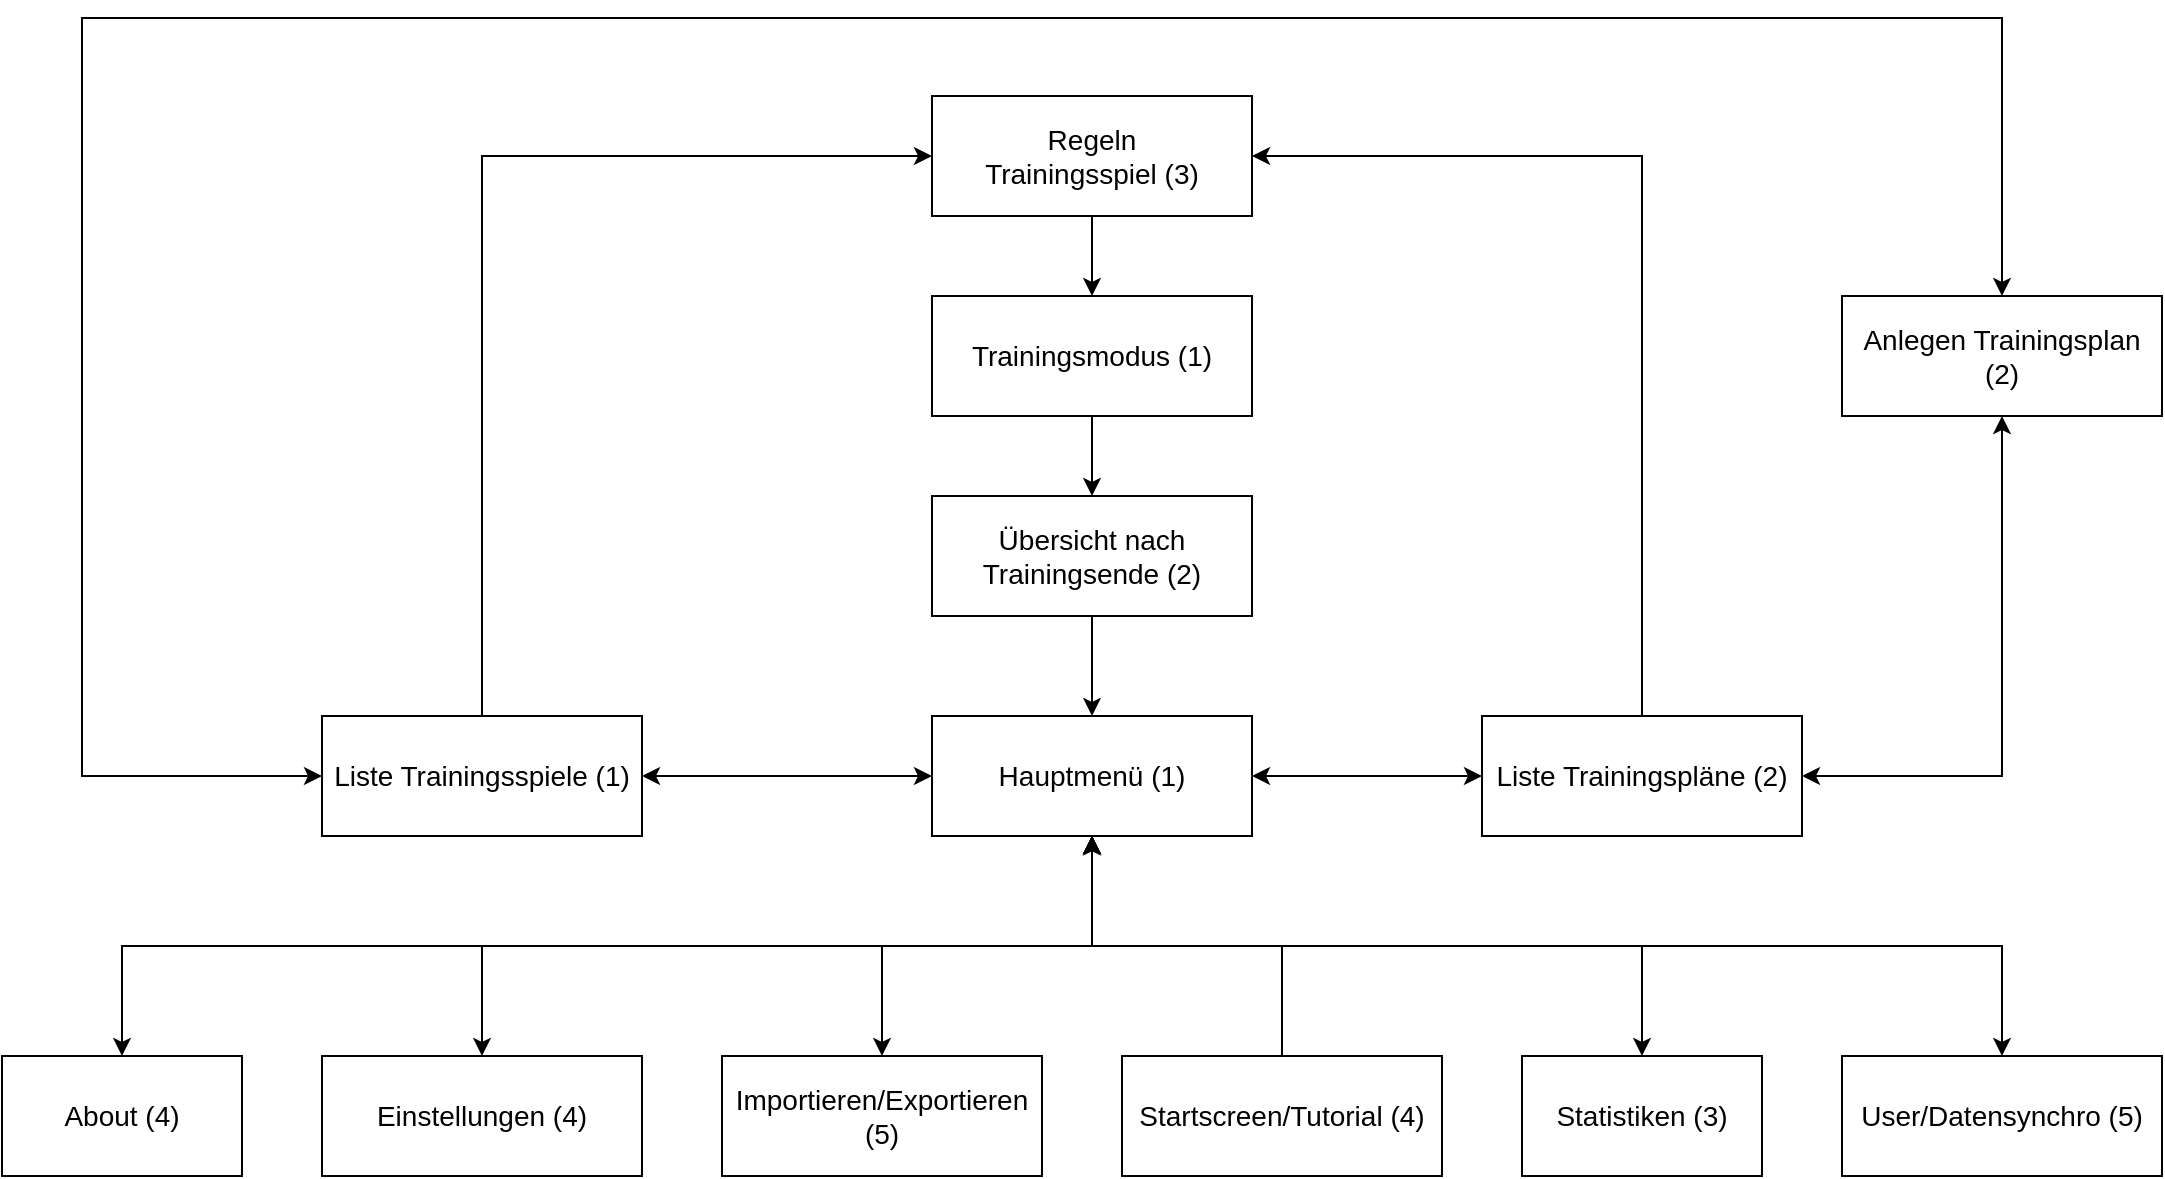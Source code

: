 <mxfile version="14.4.4" type="device"><diagram id="tPVIbfJozT_lPYKDNb5E" name="Page-1"><mxGraphModel dx="1422" dy="762" grid="1" gridSize="10" guides="1" tooltips="1" connect="1" arrows="1" fold="1" page="1" pageScale="1" pageWidth="1169" pageHeight="827" math="0" shadow="0"><root><mxCell id="0"/><mxCell id="1" parent="0"/><mxCell id="Cz5PyRO5E_DMbkSGTqff-36" style="edgeStyle=orthogonalEdgeStyle;rounded=0;orthogonalLoop=1;jettySize=auto;html=1;exitX=0.5;exitY=1;exitDx=0;exitDy=0;entryX=0.5;entryY=0;entryDx=0;entryDy=0;startArrow=none;startFill=0;endArrow=classic;endFill=1;fontSize=14;" edge="1" parent="1" source="Cz5PyRO5E_DMbkSGTqff-4" target="Cz5PyRO5E_DMbkSGTqff-18"><mxGeometry relative="1" as="geometry"/></mxCell><mxCell id="Cz5PyRO5E_DMbkSGTqff-4" value="Übersicht nach Trainingsende (2)" style="rounded=0;whiteSpace=wrap;html=1;fontSize=14;" vertex="1" parent="1"><mxGeometry x="510" y="349" width="160" height="60" as="geometry"/></mxCell><mxCell id="Cz5PyRO5E_DMbkSGTqff-32" style="edgeStyle=orthogonalEdgeStyle;rounded=0;orthogonalLoop=1;jettySize=auto;html=1;exitX=0.5;exitY=0;exitDx=0;exitDy=0;entryX=0.5;entryY=1;entryDx=0;entryDy=0;startArrow=classic;startFill=1;fontSize=14;" edge="1" parent="1" source="Cz5PyRO5E_DMbkSGTqff-5" target="Cz5PyRO5E_DMbkSGTqff-18"><mxGeometry relative="1" as="geometry"/></mxCell><mxCell id="Cz5PyRO5E_DMbkSGTqff-5" value="Statistiken (3)" style="rounded=0;whiteSpace=wrap;html=1;fontSize=14;" vertex="1" parent="1"><mxGeometry x="805" y="629" width="120" height="60" as="geometry"/></mxCell><mxCell id="Cz5PyRO5E_DMbkSGTqff-33" style="edgeStyle=orthogonalEdgeStyle;rounded=0;orthogonalLoop=1;jettySize=auto;html=1;exitX=0.5;exitY=0;exitDx=0;exitDy=0;entryX=0.5;entryY=1;entryDx=0;entryDy=0;startArrow=classic;startFill=1;endArrow=classic;endFill=1;fontSize=14;" edge="1" parent="1" source="Cz5PyRO5E_DMbkSGTqff-10" target="Cz5PyRO5E_DMbkSGTqff-18"><mxGeometry relative="1" as="geometry"/></mxCell><mxCell id="Cz5PyRO5E_DMbkSGTqff-10" value="User/Datensynchro (5)" style="rounded=0;whiteSpace=wrap;html=1;fontSize=14;" vertex="1" parent="1"><mxGeometry x="965" y="629" width="160" height="60" as="geometry"/></mxCell><mxCell id="Cz5PyRO5E_DMbkSGTqff-30" style="edgeStyle=orthogonalEdgeStyle;rounded=0;orthogonalLoop=1;jettySize=auto;html=1;exitX=0.5;exitY=0;exitDx=0;exitDy=0;entryX=0.5;entryY=1;entryDx=0;entryDy=0;startArrow=classic;startFill=1;fontSize=14;" edge="1" parent="1" source="Cz5PyRO5E_DMbkSGTqff-12" target="Cz5PyRO5E_DMbkSGTqff-18"><mxGeometry relative="1" as="geometry"/></mxCell><mxCell id="Cz5PyRO5E_DMbkSGTqff-12" value="Importieren/Exportieren (5)" style="rounded=0;whiteSpace=wrap;html=1;fontSize=14;" vertex="1" parent="1"><mxGeometry x="405" y="629" width="160" height="60" as="geometry"/></mxCell><mxCell id="Cz5PyRO5E_DMbkSGTqff-37" style="edgeStyle=orthogonalEdgeStyle;rounded=0;orthogonalLoop=1;jettySize=auto;html=1;exitX=0.5;exitY=1;exitDx=0;exitDy=0;entryX=0.5;entryY=0;entryDx=0;entryDy=0;startArrow=none;startFill=0;endArrow=classic;endFill=1;fontSize=14;" edge="1" parent="1" source="Cz5PyRO5E_DMbkSGTqff-17" target="Cz5PyRO5E_DMbkSGTqff-4"><mxGeometry relative="1" as="geometry"/></mxCell><mxCell id="Cz5PyRO5E_DMbkSGTqff-17" value="Trainingsmodus (1)" style="rounded=0;whiteSpace=wrap;html=1;fontSize=14;" vertex="1" parent="1"><mxGeometry x="510" y="249" width="160" height="60" as="geometry"/></mxCell><mxCell id="Cz5PyRO5E_DMbkSGTqff-34" style="edgeStyle=orthogonalEdgeStyle;rounded=0;orthogonalLoop=1;jettySize=auto;html=1;exitX=0;exitY=0.5;exitDx=0;exitDy=0;entryX=1;entryY=0.5;entryDx=0;entryDy=0;startArrow=classic;startFill=1;endArrow=classic;endFill=1;fontSize=14;" edge="1" parent="1" source="Cz5PyRO5E_DMbkSGTqff-18" target="Cz5PyRO5E_DMbkSGTqff-19"><mxGeometry relative="1" as="geometry"/></mxCell><mxCell id="Cz5PyRO5E_DMbkSGTqff-35" style="edgeStyle=orthogonalEdgeStyle;rounded=0;orthogonalLoop=1;jettySize=auto;html=1;exitX=1;exitY=0.5;exitDx=0;exitDy=0;entryX=0;entryY=0.5;entryDx=0;entryDy=0;startArrow=classic;startFill=1;endArrow=classic;endFill=1;fontSize=14;" edge="1" parent="1" source="Cz5PyRO5E_DMbkSGTqff-18" target="Cz5PyRO5E_DMbkSGTqff-24"><mxGeometry relative="1" as="geometry"/></mxCell><mxCell id="Cz5PyRO5E_DMbkSGTqff-18" value="Hauptmenü (1)" style="rounded=0;whiteSpace=wrap;html=1;fontSize=14;" vertex="1" parent="1"><mxGeometry x="510" y="459" width="160" height="60" as="geometry"/></mxCell><mxCell id="Cz5PyRO5E_DMbkSGTqff-40" style="edgeStyle=orthogonalEdgeStyle;rounded=0;orthogonalLoop=1;jettySize=auto;html=1;exitX=0.5;exitY=0;exitDx=0;exitDy=0;entryX=0;entryY=0.5;entryDx=0;entryDy=0;startArrow=none;startFill=0;endArrow=classic;endFill=1;fontSize=14;" edge="1" parent="1" source="Cz5PyRO5E_DMbkSGTqff-19" target="Cz5PyRO5E_DMbkSGTqff-27"><mxGeometry relative="1" as="geometry"/></mxCell><mxCell id="Cz5PyRO5E_DMbkSGTqff-19" value="Liste Trainingsspiele (1)" style="rounded=0;whiteSpace=wrap;html=1;fontSize=14;" vertex="1" parent="1"><mxGeometry x="205" y="459" width="160" height="60" as="geometry"/></mxCell><mxCell id="Cz5PyRO5E_DMbkSGTqff-31" style="edgeStyle=orthogonalEdgeStyle;rounded=0;orthogonalLoop=1;jettySize=auto;html=1;exitX=0.5;exitY=0;exitDx=0;exitDy=0;startArrow=none;startFill=0;fontSize=14;endArrow=classic;endFill=1;entryX=0.5;entryY=1;entryDx=0;entryDy=0;" edge="1" parent="1" source="Cz5PyRO5E_DMbkSGTqff-21" target="Cz5PyRO5E_DMbkSGTqff-18"><mxGeometry relative="1" as="geometry"><mxPoint x="585" y="519" as="targetPoint"/></mxGeometry></mxCell><mxCell id="Cz5PyRO5E_DMbkSGTqff-21" value="Startscreen/Tutorial (4)" style="rounded=0;whiteSpace=wrap;html=1;fontSize=14;" vertex="1" parent="1"><mxGeometry x="605" y="629" width="160" height="60" as="geometry"/></mxCell><mxCell id="Cz5PyRO5E_DMbkSGTqff-28" style="edgeStyle=orthogonalEdgeStyle;rounded=0;orthogonalLoop=1;jettySize=auto;html=1;exitX=0.5;exitY=0;exitDx=0;exitDy=0;entryX=0.5;entryY=1;entryDx=0;entryDy=0;startArrow=classic;startFill=1;fontSize=14;" edge="1" parent="1" source="Cz5PyRO5E_DMbkSGTqff-22" target="Cz5PyRO5E_DMbkSGTqff-18"><mxGeometry relative="1" as="geometry"><Array as="points"><mxPoint x="105" y="574"/><mxPoint x="590" y="574"/></Array></mxGeometry></mxCell><mxCell id="Cz5PyRO5E_DMbkSGTqff-22" value="About (4)" style="rounded=0;whiteSpace=wrap;html=1;fontSize=14;" vertex="1" parent="1"><mxGeometry x="45" y="629" width="120" height="60" as="geometry"/></mxCell><mxCell id="Cz5PyRO5E_DMbkSGTqff-29" style="edgeStyle=orthogonalEdgeStyle;rounded=0;orthogonalLoop=1;jettySize=auto;html=1;exitX=0.5;exitY=0;exitDx=0;exitDy=0;startArrow=classic;startFill=1;fontSize=14;entryX=0.5;entryY=1.011;entryDx=0;entryDy=0;entryPerimeter=0;" edge="1" parent="1" source="Cz5PyRO5E_DMbkSGTqff-23" target="Cz5PyRO5E_DMbkSGTqff-18"><mxGeometry relative="1" as="geometry"><mxPoint x="585" y="519" as="targetPoint"/></mxGeometry></mxCell><mxCell id="Cz5PyRO5E_DMbkSGTqff-23" value="Einstellungen (4)" style="rounded=0;whiteSpace=wrap;html=1;fontSize=14;" vertex="1" parent="1"><mxGeometry x="205" y="629" width="160" height="60" as="geometry"/></mxCell><mxCell id="Cz5PyRO5E_DMbkSGTqff-26" value="" style="edgeStyle=orthogonalEdgeStyle;rounded=0;orthogonalLoop=1;jettySize=auto;html=1;fontSize=14;startArrow=classic;startFill=1;" edge="1" parent="1" source="Cz5PyRO5E_DMbkSGTqff-24" target="Cz5PyRO5E_DMbkSGTqff-25"><mxGeometry relative="1" as="geometry"/></mxCell><mxCell id="Cz5PyRO5E_DMbkSGTqff-39" style="edgeStyle=orthogonalEdgeStyle;rounded=0;orthogonalLoop=1;jettySize=auto;html=1;exitX=0.5;exitY=0;exitDx=0;exitDy=0;entryX=1;entryY=0.5;entryDx=0;entryDy=0;startArrow=none;startFill=0;endArrow=classic;endFill=1;fontSize=14;" edge="1" parent="1" source="Cz5PyRO5E_DMbkSGTqff-24" target="Cz5PyRO5E_DMbkSGTqff-27"><mxGeometry relative="1" as="geometry"/></mxCell><mxCell id="Cz5PyRO5E_DMbkSGTqff-24" value="Liste Trainingspläne (2)" style="rounded=0;whiteSpace=wrap;html=1;fontSize=14;" vertex="1" parent="1"><mxGeometry x="785" y="459" width="160" height="60" as="geometry"/></mxCell><mxCell id="Cz5PyRO5E_DMbkSGTqff-41" style="edgeStyle=orthogonalEdgeStyle;rounded=0;orthogonalLoop=1;jettySize=auto;html=1;exitX=0.5;exitY=0;exitDx=0;exitDy=0;entryX=0;entryY=0.5;entryDx=0;entryDy=0;startArrow=classic;startFill=1;endArrow=classic;endFill=1;fontSize=14;" edge="1" parent="1" source="Cz5PyRO5E_DMbkSGTqff-25" target="Cz5PyRO5E_DMbkSGTqff-19"><mxGeometry relative="1" as="geometry"><Array as="points"><mxPoint x="1045" y="110"/><mxPoint x="85" y="110"/><mxPoint x="85" y="489"/></Array></mxGeometry></mxCell><mxCell id="Cz5PyRO5E_DMbkSGTqff-25" value="Anlegen Trainingsplan (2)" style="rounded=0;whiteSpace=wrap;html=1;fontSize=14;" vertex="1" parent="1"><mxGeometry x="965" y="249" width="160" height="60" as="geometry"/></mxCell><mxCell id="Cz5PyRO5E_DMbkSGTqff-38" style="edgeStyle=orthogonalEdgeStyle;rounded=0;orthogonalLoop=1;jettySize=auto;html=1;exitX=0.5;exitY=1;exitDx=0;exitDy=0;entryX=0.5;entryY=0;entryDx=0;entryDy=0;startArrow=none;startFill=0;endArrow=classic;endFill=1;fontSize=14;" edge="1" parent="1" source="Cz5PyRO5E_DMbkSGTqff-27" target="Cz5PyRO5E_DMbkSGTqff-17"><mxGeometry relative="1" as="geometry"/></mxCell><mxCell id="Cz5PyRO5E_DMbkSGTqff-27" value="Regeln &lt;br&gt;Trainingsspiel (3)" style="rounded=0;whiteSpace=wrap;html=1;fontSize=14;" vertex="1" parent="1"><mxGeometry x="510" y="149" width="160" height="60" as="geometry"/></mxCell></root></mxGraphModel></diagram></mxfile>